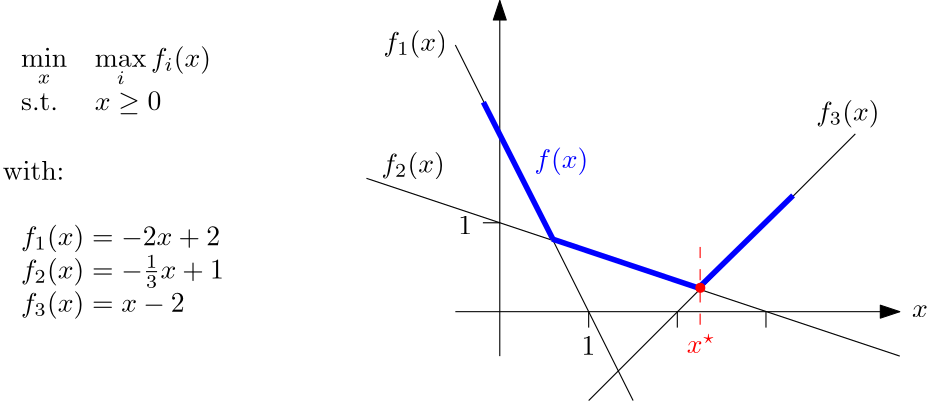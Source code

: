 <?xml version="1.0"?>
<!DOCTYPE ipe SYSTEM "ipe.dtd">
<ipe version="70206" creator="Ipe 7.2.7">
<info created="D:20180813154522" modified="D:20180815144005"/>
<ipestyle name="basic">
<symbol name="arrow/arc(spx)">
<path stroke="sym-stroke" fill="sym-stroke" pen="sym-pen">
0 0 m
-1 0.333 l
-1 -0.333 l
h
</path>
</symbol>
<symbol name="arrow/farc(spx)">
<path stroke="sym-stroke" fill="white" pen="sym-pen">
0 0 m
-1 0.333 l
-1 -0.333 l
h
</path>
</symbol>
<symbol name="arrow/ptarc(spx)">
<path stroke="sym-stroke" fill="sym-stroke" pen="sym-pen">
0 0 m
-1 0.333 l
-0.8 0 l
-1 -0.333 l
h
</path>
</symbol>
<symbol name="arrow/fptarc(spx)">
<path stroke="sym-stroke" fill="white" pen="sym-pen">
0 0 m
-1 0.333 l
-0.8 0 l
-1 -0.333 l
h
</path>
</symbol>
<symbol name="mark/circle(sx)" transformations="translations">
<path fill="sym-stroke">
0.6 0 0 0.6 0 0 e
0.4 0 0 0.4 0 0 e
</path>
</symbol>
<symbol name="mark/disk(sx)" transformations="translations">
<path fill="sym-stroke">
0.6 0 0 0.6 0 0 e
</path>
</symbol>
<symbol name="mark/fdisk(sfx)" transformations="translations">
<group>
<path fill="sym-fill">
0.5 0 0 0.5 0 0 e
</path>
<path fill="sym-stroke" fillrule="eofill">
0.6 0 0 0.6 0 0 e
0.4 0 0 0.4 0 0 e
</path>
</group>
</symbol>
<symbol name="mark/box(sx)" transformations="translations">
<path fill="sym-stroke" fillrule="eofill">
-0.6 -0.6 m
0.6 -0.6 l
0.6 0.6 l
-0.6 0.6 l
h
-0.4 -0.4 m
0.4 -0.4 l
0.4 0.4 l
-0.4 0.4 l
h
</path>
</symbol>
<symbol name="mark/square(sx)" transformations="translations">
<path fill="sym-stroke">
-0.6 -0.6 m
0.6 -0.6 l
0.6 0.6 l
-0.6 0.6 l
h
</path>
</symbol>
<symbol name="mark/fsquare(sfx)" transformations="translations">
<group>
<path fill="sym-fill">
-0.5 -0.5 m
0.5 -0.5 l
0.5 0.5 l
-0.5 0.5 l
h
</path>
<path fill="sym-stroke" fillrule="eofill">
-0.6 -0.6 m
0.6 -0.6 l
0.6 0.6 l
-0.6 0.6 l
h
-0.4 -0.4 m
0.4 -0.4 l
0.4 0.4 l
-0.4 0.4 l
h
</path>
</group>
</symbol>
<symbol name="mark/cross(sx)" transformations="translations">
<group>
<path fill="sym-stroke">
-0.43 -0.57 m
0.57 0.43 l
0.43 0.57 l
-0.57 -0.43 l
h
</path>
<path fill="sym-stroke">
-0.43 0.57 m
0.57 -0.43 l
0.43 -0.57 l
-0.57 0.43 l
h
</path>
</group>
</symbol>
<symbol name="arrow/fnormal(spx)">
<path stroke="sym-stroke" fill="white" pen="sym-pen">
0 0 m
-1 0.333 l
-1 -0.333 l
h
</path>
</symbol>
<symbol name="arrow/pointed(spx)">
<path stroke="sym-stroke" fill="sym-stroke" pen="sym-pen">
0 0 m
-1 0.333 l
-0.8 0 l
-1 -0.333 l
h
</path>
</symbol>
<symbol name="arrow/fpointed(spx)">
<path stroke="sym-stroke" fill="white" pen="sym-pen">
0 0 m
-1 0.333 l
-0.8 0 l
-1 -0.333 l
h
</path>
</symbol>
<symbol name="arrow/linear(spx)">
<path stroke="sym-stroke" pen="sym-pen">
-1 0.333 m
0 0 l
-1 -0.333 l
</path>
</symbol>
<symbol name="arrow/fdouble(spx)">
<path stroke="sym-stroke" fill="white" pen="sym-pen">
0 0 m
-1 0.333 l
-1 -0.333 l
h
-1 0 m
-2 0.333 l
-2 -0.333 l
h
</path>
</symbol>
<symbol name="arrow/double(spx)">
<path stroke="sym-stroke" fill="sym-stroke" pen="sym-pen">
0 0 m
-1 0.333 l
-1 -0.333 l
h
-1 0 m
-2 0.333 l
-2 -0.333 l
h
</path>
</symbol>
<pen name="heavier" value="0.8"/>
<pen name="fat" value="1.2"/>
<pen name="ultrafat" value="2"/>
<symbolsize name="large" value="5"/>
<symbolsize name="small" value="2"/>
<symbolsize name="tiny" value="1.1"/>
<arrowsize name="large" value="10"/>
<arrowsize name="small" value="5"/>
<arrowsize name="tiny" value="3"/>
<color name="red" value="1 0 0"/>
<color name="green" value="0 1 0"/>
<color name="blue" value="0 0 1"/>
<color name="yellow" value="1 1 0"/>
<color name="orange" value="1 0.647 0"/>
<color name="gold" value="1 0.843 0"/>
<color name="purple" value="0.627 0.125 0.941"/>
<color name="gray" value="0.745"/>
<color name="brown" value="0.647 0.165 0.165"/>
<color name="navy" value="0 0 0.502"/>
<color name="pink" value="1 0.753 0.796"/>
<color name="seagreen" value="0.18 0.545 0.341"/>
<color name="turquoise" value="0.251 0.878 0.816"/>
<color name="violet" value="0.933 0.51 0.933"/>
<color name="darkblue" value="0 0 0.545"/>
<color name="darkcyan" value="0 0.545 0.545"/>
<color name="darkgray" value="0.663"/>
<color name="darkgreen" value="0 0.392 0"/>
<color name="darkmagenta" value="0.545 0 0.545"/>
<color name="darkorange" value="1 0.549 0"/>
<color name="darkred" value="0.545 0 0"/>
<color name="lightblue" value="0.678 0.847 0.902"/>
<color name="lightcyan" value="0.878 1 1"/>
<color name="lightgray" value="0.827"/>
<color name="lightgreen" value="0.565 0.933 0.565"/>
<color name="lightyellow" value="1 1 0.878"/>
<dashstyle name="dashed" value="[4] 0"/>
<dashstyle name="dotted" value="[1 3] 0"/>
<dashstyle name="dash dotted" value="[4 2 1 2] 0"/>
<dashstyle name="dash dot dotted" value="[4 2 1 2 1 2] 0"/>
<textsize name="large" value="\large"/>
<textsize name="small" value="\small"/>
<textsize name="tiny" value="\tiny"/>
<textsize name="Large" value="\Large"/>
<textsize name="LARGE" value="\LARGE"/>
<textsize name="huge" value="\huge"/>
<textsize name="Huge" value="\Huge"/>
<textsize name="footnote" value="\footnotesize"/>
<textstyle name="center" begin="\begin{center}" end="\end{center}"/>
<textstyle name="itemize" begin="\begin{itemize}" end="\end{itemize}"/>
<textstyle name="item" begin="\begin{itemize}\item{}" end="\end{itemize}"/>
<gridsize name="4 pts" value="4"/>
<gridsize name="8 pts (~3 mm)" value="8"/>
<gridsize name="16 pts (~6 mm)" value="16"/>
<gridsize name="32 pts (~12 mm)" value="32"/>
<gridsize name="10 pts (~3.5 mm)" value="10"/>
<gridsize name="20 pts (~7 mm)" value="20"/>
<gridsize name="14 pts (~5 mm)" value="14"/>
<gridsize name="28 pts (~10 mm)" value="28"/>
<gridsize name="56 pts (~20 mm)" value="56"/>
<anglesize name="90 deg" value="90"/>
<anglesize name="60 deg" value="60"/>
<anglesize name="45 deg" value="45"/>
<anglesize name="30 deg" value="30"/>
<anglesize name="22.5 deg" value="22.5"/>
<opacity name="10%" value="0.1"/>
<opacity name="30%" value="0.3"/>
<opacity name="50%" value="0.5"/>
<opacity name="75%" value="0.75"/>
<tiling name="falling" angle="-60" step="4" width="1"/>
<tiling name="rising" angle="30" step="4" width="1"/>
</ipestyle>
<page>
<layer name="alpha"/>
<view layers="alpha" active="alpha"/>
<path layer="alpha" matrix="1 0 0 1 82.9411 20.3846" stroke="black" arrow="normal/normal">
144 624 m
144 752 l
</path>
<path matrix="1 0 0 1 82.9411 20.3846" stroke="black" arrow="normal/normal">
128 640 m
288 640 l
</path>
<path matrix="0.997321 0 0 0.35916 99.3698 430.523" stroke="black">
160 624 m
160 640 l
</path>
<path matrix="0.38832 0 0 0.893585 171.155 91.8956" stroke="black">
128 672 m
144 672 l
</path>
<path matrix="0.997321 0 0 0.35916 83.4126 430.523" stroke="black">
208 640 m
208 624 l
</path>
<path matrix="0.997321 0 0 0.35916 83.4126 430.523" stroke="black">
240 640 m
240 624 l
</path>
<path matrix="2 0 0 2 -109.059 -635.615" stroke="black">
144 672 m
240 640 l
</path>
<path matrix="1 0 0 1 82.9411 20.3846" stroke="black">
192 608 m
128 736 l
</path>
<path matrix="1 0 0 1 82.9411 20.3846" stroke="black">
176 608 m
272 704 l
</path>
<text matrix="1 0 0 1 95.2838 5.65304" transformations="translations" pos="280.023 652.707" stroke="black" type="label" width="5.694" height="4.289" depth="0" valign="baseline" style="math">x</text>
<text matrix="1 0 0 1 88.2284 -40.9604" transformations="translations" pos="151.187 753.023" stroke="blue" type="label" width="19.393" height="7.473" depth="2.49" valign="baseline" style="math">f(x)</text>
<text matrix="1 0 0 1 84.4111 14.0144" transformations="translations" pos="100.709 740.332" stroke="black" type="label" width="22.79" height="7.473" depth="2.49" valign="baseline" style="math">f_1(x)</text>
<text matrix="1 0 0 1 81.7161 9.84934" transformations="translations" pos="102.669 700.641" stroke="black" type="label" width="22.79" height="7.473" depth="2.49" valign="baseline" style="math">f_2(x)</text>
<text matrix="1 0 0 1 85.1462 16.4645" transformations="translations" pos="255.703 712.713" stroke="black" type="label" width="22.79" height="7.473" depth="2.49" valign="baseline" style="math">f_3(x)</text>
<text matrix="1 0 0 1 82.2061 17.4445" transformations="translations" pos="129.769 670.816" stroke="black" type="label" width="4.981" height="6.42" depth="0" valign="baseline" style="math">1</text>
<text matrix="1 0 0 1 126.553 -25.9215" transformations="translations" pos="129.769 670.816" stroke="black" type="label" width="4.981" height="6.42" depth="0" valign="baseline" style="math">1</text>
<path matrix="1 0 0 1 82.9411 20.3846" stroke="blue" pen="ultrafat">
138.1 715.408 m
163.09 666.161 l
</path>
<path matrix="1 0 0 1 82.9411 20.3846" stroke="blue" pen="ultrafat">
162.845 666.161 m
216.257 648.276 l
</path>
<path matrix="1 0 0 1 82.9411 20.3846" stroke="blue" pen="ultrafat">
215.767 648.766 m
249.578 681.842 l
</path>
<path matrix="-1.5 0 0 0.796333 623.264 155.477" stroke="red" dash="dashed">
216.129 663.301 m
216.129 625.984 l
</path>
<text matrix="1 0 0 1 78.5759 20.3846" transformations="translations" pos="215.715 625.136" stroke="red" type="label" width="10.274" height="6.86" depth="0" valign="baseline" style="math">x^\star</text>
<text matrix="1 0 0 1 -270.25 -42.8216" transformations="translations" pos="324.826 734.553" stroke="black" type="minipage" width="93.3234" height="19.413" depth="14.46" valign="top">$f_1(x) = -2x +2\\
f_2(x) = -\frac{1}{3}x +1\\
f_3(x) = x -2$</text>
<text matrix="1 0 0 1 0.559183 -30.4716" transformations="translations" pos="49.0377 787.375" stroke="black" type="minipage" width="103.516" height="16.275" depth="11.32" valign="top">$\begin{array}{ll}
\min\limits_x &amp; \max\limits_i  f_i(x)\\
\mathrm{s.t.} &amp; x \geq 0
\end{array}$</text>
<text matrix="1 0 0 1 -10.1263 -1.67711" transformations="translations" pos="58.1471 709.532" stroke="black" type="label" width="22.139" height="6.918" depth="0" valign="baseline">with:</text>
<use matrix="1 0 0 1 0.686272 0" name="mark/disk(sx)" pos="298.446 668.977" size="normal" stroke="red"/>
</page>
</ipe>
